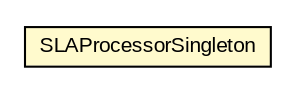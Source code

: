 #!/usr/local/bin/dot
#
# Class diagram 
# Generated by UMLGraph version R5_6-24-gf6e263 (http://www.umlgraph.org/)
#

digraph G {
	edge [fontname="arial",fontsize=10,labelfontname="arial",labelfontsize=10];
	node [fontname="arial",fontsize=10,shape=plaintext];
	nodesep=0.25;
	ranksep=0.5;
	// org.miloss.fgsms.sla.SLAProcessorSingleton
	c990146 [label=<<table title="org.miloss.fgsms.sla.SLAProcessorSingleton" border="0" cellborder="1" cellspacing="0" cellpadding="2" port="p" bgcolor="lemonChiffon" href="./SLAProcessorSingleton.html">
		<tr><td><table border="0" cellspacing="0" cellpadding="1">
<tr><td align="center" balign="center"> SLAProcessorSingleton </td></tr>
		</table></td></tr>
		</table>>, URL="./SLAProcessorSingleton.html", fontname="arial", fontcolor="black", fontsize=10.0];
}


